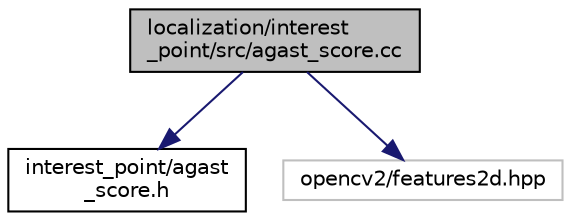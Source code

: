 digraph "localization/interest_point/src/agast_score.cc"
{
 // LATEX_PDF_SIZE
  edge [fontname="Helvetica",fontsize="10",labelfontname="Helvetica",labelfontsize="10"];
  node [fontname="Helvetica",fontsize="10",shape=record];
  Node1 [label="localization/interest\l_point/src/agast_score.cc",height=0.2,width=0.4,color="black", fillcolor="grey75", style="filled", fontcolor="black",tooltip=" "];
  Node1 -> Node2 [color="midnightblue",fontsize="10",style="solid",fontname="Helvetica"];
  Node2 [label="interest_point/agast\l_score.h",height=0.2,width=0.4,color="black", fillcolor="white", style="filled",URL="$agast__score_8h.html",tooltip=" "];
  Node1 -> Node3 [color="midnightblue",fontsize="10",style="solid",fontname="Helvetica"];
  Node3 [label="opencv2/features2d.hpp",height=0.2,width=0.4,color="grey75", fillcolor="white", style="filled",tooltip=" "];
}
